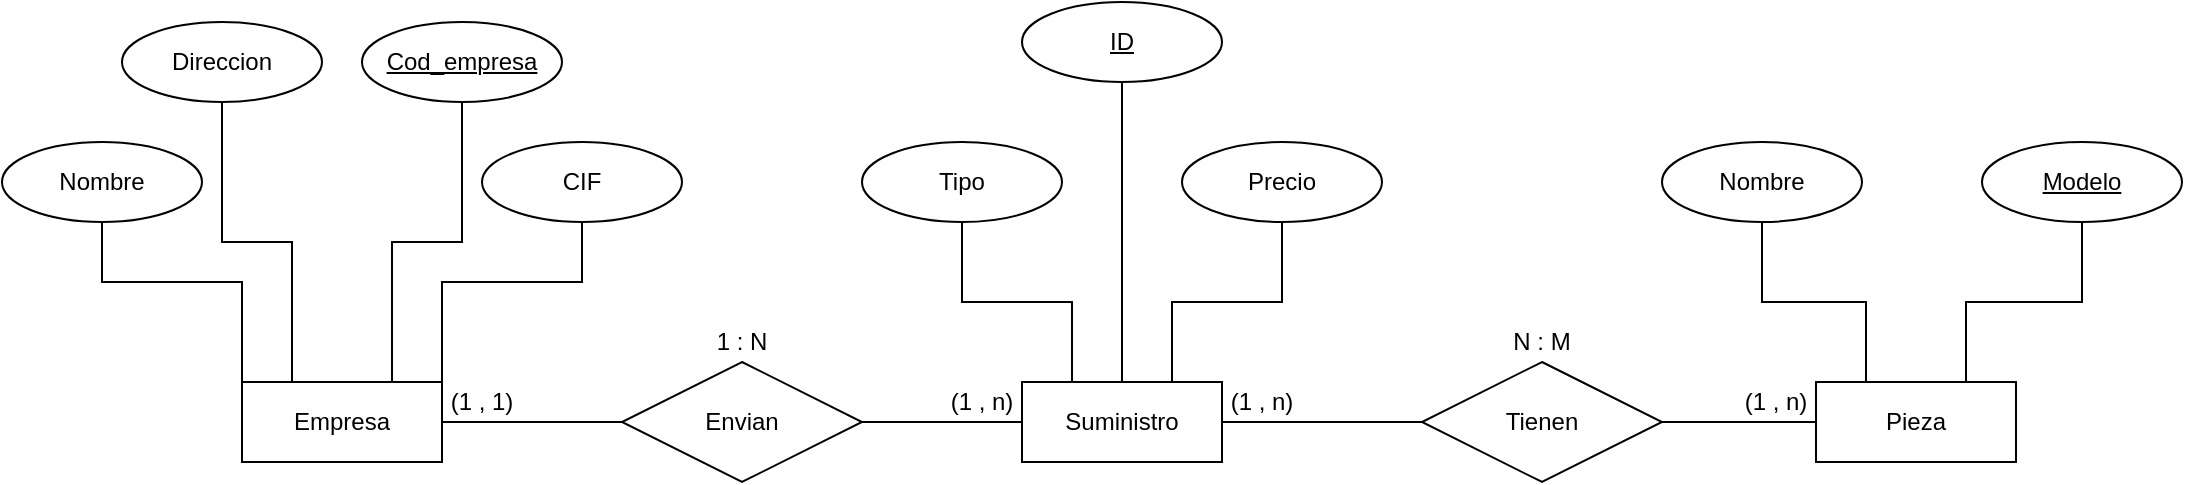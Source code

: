 <mxfile version="13.7.9" type="device"><diagram id="Ckht8wMX4R7tCbmhXCrO" name="Página-1"><mxGraphModel dx="1913" dy="806" grid="1" gridSize="10" guides="1" tooltips="1" connect="1" arrows="1" fold="1" page="1" pageScale="1" pageWidth="827" pageHeight="1169" math="0" shadow="0"><root><mxCell id="0"/><mxCell id="1" parent="0"/><mxCell id="aTEwp9MVqUElrvDdC-2i-6" style="edgeStyle=orthogonalEdgeStyle;rounded=0;orthogonalLoop=1;jettySize=auto;html=1;entryX=0;entryY=0.5;entryDx=0;entryDy=0;endArrow=none;endFill=0;" edge="1" parent="1" source="aTEwp9MVqUElrvDdC-2i-1" target="aTEwp9MVqUElrvDdC-2i-2"><mxGeometry relative="1" as="geometry"/></mxCell><mxCell id="aTEwp9MVqUElrvDdC-2i-1" value="Empresa" style="whiteSpace=wrap;html=1;align=center;" vertex="1" parent="1"><mxGeometry x="40" y="200" width="100" height="40" as="geometry"/></mxCell><mxCell id="aTEwp9MVqUElrvDdC-2i-7" style="edgeStyle=orthogonalEdgeStyle;rounded=0;orthogonalLoop=1;jettySize=auto;html=1;entryX=0;entryY=0.5;entryDx=0;entryDy=0;endArrow=none;endFill=0;" edge="1" parent="1" source="aTEwp9MVqUElrvDdC-2i-2" target="aTEwp9MVqUElrvDdC-2i-3"><mxGeometry relative="1" as="geometry"/></mxCell><mxCell id="aTEwp9MVqUElrvDdC-2i-2" value="Envian" style="shape=rhombus;perimeter=rhombusPerimeter;whiteSpace=wrap;html=1;align=center;" vertex="1" parent="1"><mxGeometry x="230" y="190" width="120" height="60" as="geometry"/></mxCell><mxCell id="aTEwp9MVqUElrvDdC-2i-8" style="edgeStyle=orthogonalEdgeStyle;rounded=0;orthogonalLoop=1;jettySize=auto;html=1;entryX=0;entryY=0.5;entryDx=0;entryDy=0;endArrow=none;endFill=0;" edge="1" parent="1" source="aTEwp9MVqUElrvDdC-2i-3" target="aTEwp9MVqUElrvDdC-2i-4"><mxGeometry relative="1" as="geometry"/></mxCell><mxCell id="aTEwp9MVqUElrvDdC-2i-3" value="Suministro" style="whiteSpace=wrap;html=1;align=center;" vertex="1" parent="1"><mxGeometry x="430" y="200" width="100" height="40" as="geometry"/></mxCell><mxCell id="aTEwp9MVqUElrvDdC-2i-9" style="edgeStyle=orthogonalEdgeStyle;rounded=0;orthogonalLoop=1;jettySize=auto;html=1;entryX=0;entryY=0.5;entryDx=0;entryDy=0;endArrow=none;endFill=0;" edge="1" parent="1" source="aTEwp9MVqUElrvDdC-2i-4" target="aTEwp9MVqUElrvDdC-2i-5"><mxGeometry relative="1" as="geometry"/></mxCell><mxCell id="aTEwp9MVqUElrvDdC-2i-4" value="Tienen" style="shape=rhombus;perimeter=rhombusPerimeter;whiteSpace=wrap;html=1;align=center;" vertex="1" parent="1"><mxGeometry x="630" y="190" width="120" height="60" as="geometry"/></mxCell><mxCell id="aTEwp9MVqUElrvDdC-2i-5" value="Pieza" style="whiteSpace=wrap;html=1;align=center;" vertex="1" parent="1"><mxGeometry x="827" y="200" width="100" height="40" as="geometry"/></mxCell><mxCell id="aTEwp9MVqUElrvDdC-2i-12" style="edgeStyle=orthogonalEdgeStyle;rounded=0;orthogonalLoop=1;jettySize=auto;html=1;entryX=0.25;entryY=0;entryDx=0;entryDy=0;endArrow=none;endFill=0;" edge="1" parent="1" source="aTEwp9MVqUElrvDdC-2i-10" target="aTEwp9MVqUElrvDdC-2i-5"><mxGeometry relative="1" as="geometry"/></mxCell><mxCell id="aTEwp9MVqUElrvDdC-2i-10" value="Nombre" style="ellipse;whiteSpace=wrap;html=1;align=center;" vertex="1" parent="1"><mxGeometry x="750" y="80" width="100" height="40" as="geometry"/></mxCell><mxCell id="aTEwp9MVqUElrvDdC-2i-13" style="edgeStyle=orthogonalEdgeStyle;rounded=0;orthogonalLoop=1;jettySize=auto;html=1;entryX=0.75;entryY=0;entryDx=0;entryDy=0;endArrow=none;endFill=0;" edge="1" parent="1" source="aTEwp9MVqUElrvDdC-2i-11" target="aTEwp9MVqUElrvDdC-2i-5"><mxGeometry relative="1" as="geometry"/></mxCell><mxCell id="aTEwp9MVqUElrvDdC-2i-11" value="Modelo" style="ellipse;whiteSpace=wrap;html=1;align=center;fontStyle=4;" vertex="1" parent="1"><mxGeometry x="910" y="80" width="100" height="40" as="geometry"/></mxCell><mxCell id="aTEwp9MVqUElrvDdC-2i-19" style="edgeStyle=orthogonalEdgeStyle;rounded=0;orthogonalLoop=1;jettySize=auto;html=1;entryX=0.75;entryY=0;entryDx=0;entryDy=0;endArrow=none;endFill=0;" edge="1" parent="1" source="aTEwp9MVqUElrvDdC-2i-14" target="aTEwp9MVqUElrvDdC-2i-3"><mxGeometry relative="1" as="geometry"/></mxCell><mxCell id="aTEwp9MVqUElrvDdC-2i-14" value="Precio" style="ellipse;whiteSpace=wrap;html=1;align=center;" vertex="1" parent="1"><mxGeometry x="510" y="80" width="100" height="40" as="geometry"/></mxCell><mxCell id="aTEwp9MVqUElrvDdC-2i-18" style="edgeStyle=orthogonalEdgeStyle;rounded=0;orthogonalLoop=1;jettySize=auto;html=1;entryX=0.25;entryY=0;entryDx=0;entryDy=0;endArrow=none;endFill=0;" edge="1" parent="1" source="aTEwp9MVqUElrvDdC-2i-15" target="aTEwp9MVqUElrvDdC-2i-3"><mxGeometry relative="1" as="geometry"/></mxCell><mxCell id="aTEwp9MVqUElrvDdC-2i-15" value="Tipo" style="ellipse;whiteSpace=wrap;html=1;align=center;" vertex="1" parent="1"><mxGeometry x="350" y="80" width="100" height="40" as="geometry"/></mxCell><mxCell id="aTEwp9MVqUElrvDdC-2i-17" style="edgeStyle=orthogonalEdgeStyle;rounded=0;orthogonalLoop=1;jettySize=auto;html=1;entryX=0.5;entryY=0;entryDx=0;entryDy=0;endArrow=none;endFill=0;" edge="1" parent="1" source="aTEwp9MVqUElrvDdC-2i-16" target="aTEwp9MVqUElrvDdC-2i-3"><mxGeometry relative="1" as="geometry"/></mxCell><mxCell id="aTEwp9MVqUElrvDdC-2i-16" value="ID" style="ellipse;whiteSpace=wrap;html=1;align=center;fontStyle=4;" vertex="1" parent="1"><mxGeometry x="430" y="10" width="100" height="40" as="geometry"/></mxCell><mxCell id="aTEwp9MVqUElrvDdC-2i-24" style="edgeStyle=orthogonalEdgeStyle;rounded=0;orthogonalLoop=1;jettySize=auto;html=1;entryX=0;entryY=0;entryDx=0;entryDy=0;endArrow=none;endFill=0;" edge="1" parent="1" source="aTEwp9MVqUElrvDdC-2i-20" target="aTEwp9MVqUElrvDdC-2i-1"><mxGeometry relative="1" as="geometry"><Array as="points"><mxPoint x="-30" y="150"/><mxPoint x="40" y="150"/></Array></mxGeometry></mxCell><mxCell id="aTEwp9MVqUElrvDdC-2i-20" value="Nombre" style="ellipse;whiteSpace=wrap;html=1;align=center;" vertex="1" parent="1"><mxGeometry x="-80" y="80" width="100" height="40" as="geometry"/></mxCell><mxCell id="aTEwp9MVqUElrvDdC-2i-25" style="edgeStyle=orthogonalEdgeStyle;rounded=0;orthogonalLoop=1;jettySize=auto;html=1;entryX=0.25;entryY=0;entryDx=0;entryDy=0;endArrow=none;endFill=0;" edge="1" parent="1" source="aTEwp9MVqUElrvDdC-2i-21" target="aTEwp9MVqUElrvDdC-2i-1"><mxGeometry relative="1" as="geometry"><Array as="points"><mxPoint x="30" y="130"/><mxPoint x="65" y="130"/></Array></mxGeometry></mxCell><mxCell id="aTEwp9MVqUElrvDdC-2i-21" value="Direccion" style="ellipse;whiteSpace=wrap;html=1;align=center;" vertex="1" parent="1"><mxGeometry x="-20" y="20" width="100" height="40" as="geometry"/></mxCell><mxCell id="aTEwp9MVqUElrvDdC-2i-26" style="edgeStyle=orthogonalEdgeStyle;rounded=0;orthogonalLoop=1;jettySize=auto;html=1;entryX=0.75;entryY=0;entryDx=0;entryDy=0;endArrow=none;endFill=0;" edge="1" parent="1" source="aTEwp9MVqUElrvDdC-2i-22" target="aTEwp9MVqUElrvDdC-2i-1"><mxGeometry relative="1" as="geometry"/></mxCell><mxCell id="aTEwp9MVqUElrvDdC-2i-22" value="Cod_empresa" style="ellipse;whiteSpace=wrap;html=1;align=center;fontStyle=4;" vertex="1" parent="1"><mxGeometry x="100" y="20" width="100" height="40" as="geometry"/></mxCell><mxCell id="aTEwp9MVqUElrvDdC-2i-27" style="edgeStyle=orthogonalEdgeStyle;rounded=0;orthogonalLoop=1;jettySize=auto;html=1;entryX=1;entryY=0;entryDx=0;entryDy=0;endArrow=none;endFill=0;" edge="1" parent="1" source="aTEwp9MVqUElrvDdC-2i-23" target="aTEwp9MVqUElrvDdC-2i-1"><mxGeometry relative="1" as="geometry"><Array as="points"><mxPoint x="210" y="150"/><mxPoint x="140" y="150"/></Array></mxGeometry></mxCell><mxCell id="aTEwp9MVqUElrvDdC-2i-23" value="CIF" style="ellipse;whiteSpace=wrap;html=1;align=center;" vertex="1" parent="1"><mxGeometry x="160" y="80" width="100" height="40" as="geometry"/></mxCell><mxCell id="aTEwp9MVqUElrvDdC-2i-28" value="(1 , n)" style="text;html=1;strokeColor=none;fillColor=none;align=center;verticalAlign=middle;whiteSpace=wrap;rounded=0;" vertex="1" parent="1"><mxGeometry x="390" y="200" width="40" height="20" as="geometry"/></mxCell><mxCell id="aTEwp9MVqUElrvDdC-2i-29" value="(1 , 1)" style="text;html=1;strokeColor=none;fillColor=none;align=center;verticalAlign=middle;whiteSpace=wrap;rounded=0;" vertex="1" parent="1"><mxGeometry x="140" y="200" width="40" height="20" as="geometry"/></mxCell><mxCell id="aTEwp9MVqUElrvDdC-2i-30" value="(1 , n)" style="text;html=1;strokeColor=none;fillColor=none;align=center;verticalAlign=middle;whiteSpace=wrap;rounded=0;" vertex="1" parent="1"><mxGeometry x="787" y="200" width="40" height="20" as="geometry"/></mxCell><mxCell id="aTEwp9MVqUElrvDdC-2i-31" value="(1 , n)" style="text;html=1;strokeColor=none;fillColor=none;align=center;verticalAlign=middle;whiteSpace=wrap;rounded=0;" vertex="1" parent="1"><mxGeometry x="530" y="200" width="40" height="20" as="geometry"/></mxCell><mxCell id="aTEwp9MVqUElrvDdC-2i-32" value="N : M" style="text;html=1;strokeColor=none;fillColor=none;align=center;verticalAlign=middle;whiteSpace=wrap;rounded=0;" vertex="1" parent="1"><mxGeometry x="670" y="170" width="40" height="20" as="geometry"/></mxCell><mxCell id="aTEwp9MVqUElrvDdC-2i-33" value="1 : N" style="text;html=1;strokeColor=none;fillColor=none;align=center;verticalAlign=middle;whiteSpace=wrap;rounded=0;" vertex="1" parent="1"><mxGeometry x="270" y="170" width="40" height="20" as="geometry"/></mxCell></root></mxGraphModel></diagram></mxfile>